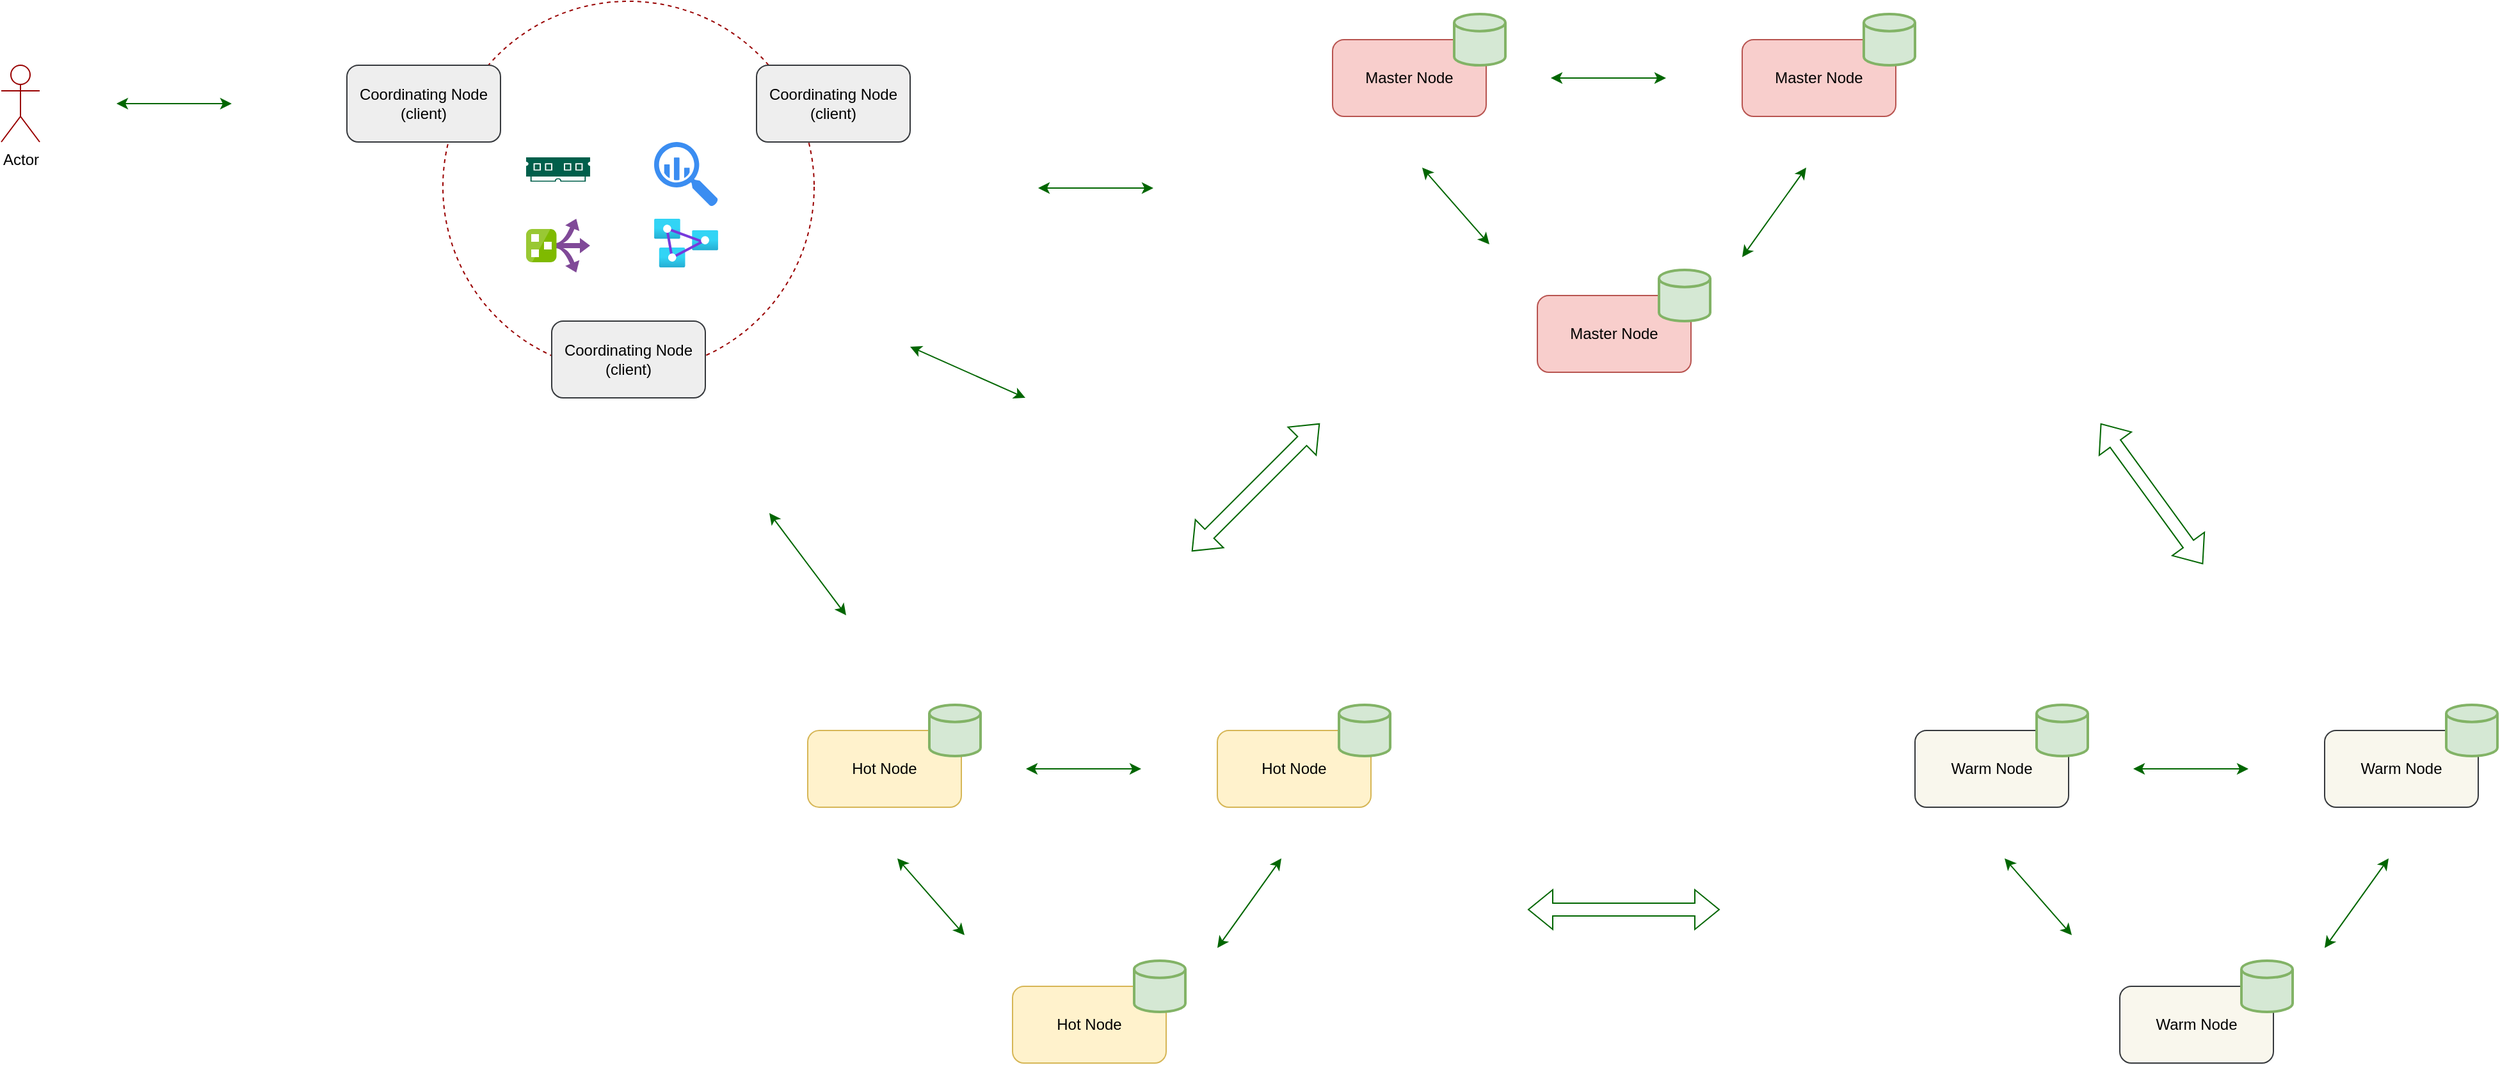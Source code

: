 <mxfile version="20.8.23" type="github">
  <diagram name="Page-1" id="OWeuh5Rih9QYdeYNk9eg">
    <mxGraphModel dx="2597" dy="1131" grid="1" gridSize="10" guides="1" tooltips="1" connect="1" arrows="1" fold="1" page="1" pageScale="1" pageWidth="850" pageHeight="1100" math="0" shadow="0">
      <root>
        <mxCell id="0" />
        <mxCell id="1" parent="0" />
        <mxCell id="lQsMLo7POFfHN_5h0St5-64" value="" style="ellipse;whiteSpace=wrap;html=1;aspect=fixed;dashed=1;strokeColor=#990000;" vertex="1" parent="1">
          <mxGeometry x="-465" y="160" width="290" height="290" as="geometry" />
        </mxCell>
        <mxCell id="lQsMLo7POFfHN_5h0St5-43" value="" style="endArrow=classic;startArrow=classic;html=1;rounded=0;strokeColor=#006600;" edge="1" parent="1">
          <mxGeometry width="50" height="50" relative="1" as="geometry">
            <mxPoint x="400.5" y="220" as="sourcePoint" />
            <mxPoint x="490.5" y="220" as="targetPoint" />
          </mxGeometry>
        </mxCell>
        <mxCell id="lQsMLo7POFfHN_5h0St5-44" value="" style="endArrow=classic;startArrow=classic;html=1;rounded=0;strokeColor=#006600;" edge="1" parent="1">
          <mxGeometry width="50" height="50" relative="1" as="geometry">
            <mxPoint x="300" y="290" as="sourcePoint" />
            <mxPoint x="352.5" y="350" as="targetPoint" />
          </mxGeometry>
        </mxCell>
        <mxCell id="lQsMLo7POFfHN_5h0St5-45" value="" style="endArrow=classic;startArrow=classic;html=1;rounded=0;strokeColor=#006600;" edge="1" parent="1">
          <mxGeometry width="50" height="50" relative="1" as="geometry">
            <mxPoint x="550" y="360" as="sourcePoint" />
            <mxPoint x="600" y="290" as="targetPoint" />
          </mxGeometry>
        </mxCell>
        <mxCell id="lQsMLo7POFfHN_5h0St5-46" value="" style="shape=image;html=1;verticalAlign=top;verticalLabelPosition=bottom;labelBackgroundColor=#ffffff;imageAspect=0;aspect=fixed;image=https://cdn3.iconfinder.com/data/icons/arrows-set-12/512/reset-128.png" vertex="1" parent="1">
          <mxGeometry x="421" y="270" width="73" height="73" as="geometry" />
        </mxCell>
        <mxCell id="lQsMLo7POFfHN_5h0St5-35" value="Master Node" style="rounded=1;whiteSpace=wrap;html=1;fillColor=#f8cecc;strokeColor=#b85450;" vertex="1" parent="1">
          <mxGeometry x="230" y="190" width="120" height="60" as="geometry" />
        </mxCell>
        <mxCell id="lQsMLo7POFfHN_5h0St5-36" value="" style="strokeWidth=2;html=1;shape=mxgraph.flowchart.database;whiteSpace=wrap;fillColor=#d5e8d4;strokeColor=#82b366;" vertex="1" parent="1">
          <mxGeometry x="325" y="170" width="40" height="40" as="geometry" />
        </mxCell>
        <mxCell id="lQsMLo7POFfHN_5h0St5-41" value="Master Node" style="rounded=1;whiteSpace=wrap;html=1;fillColor=#f8cecc;strokeColor=#b85450;" vertex="1" parent="1">
          <mxGeometry x="550" y="190" width="120" height="60" as="geometry" />
        </mxCell>
        <mxCell id="lQsMLo7POFfHN_5h0St5-42" value="" style="strokeWidth=2;html=1;shape=mxgraph.flowchart.database;whiteSpace=wrap;fillColor=#d5e8d4;strokeColor=#82b366;" vertex="1" parent="1">
          <mxGeometry x="645" y="170" width="40" height="40" as="geometry" />
        </mxCell>
        <mxCell id="lQsMLo7POFfHN_5h0St5-38" value="Master Node" style="rounded=1;whiteSpace=wrap;html=1;fillColor=#f8cecc;strokeColor=#b85450;" vertex="1" parent="1">
          <mxGeometry x="390" y="390" width="120" height="60" as="geometry" />
        </mxCell>
        <mxCell id="lQsMLo7POFfHN_5h0St5-39" value="" style="strokeWidth=2;html=1;shape=mxgraph.flowchart.database;whiteSpace=wrap;fillColor=#d5e8d4;strokeColor=#82b366;" vertex="1" parent="1">
          <mxGeometry x="485" y="370" width="40" height="40" as="geometry" />
        </mxCell>
        <mxCell id="lQsMLo7POFfHN_5h0St5-14" value="" style="endArrow=classic;startArrow=classic;html=1;rounded=0;strokeColor=#006600;" edge="1" parent="1">
          <mxGeometry width="50" height="50" relative="1" as="geometry">
            <mxPoint x="-9.5" y="760" as="sourcePoint" />
            <mxPoint x="80.5" y="760" as="targetPoint" />
          </mxGeometry>
        </mxCell>
        <mxCell id="lQsMLo7POFfHN_5h0St5-15" value="" style="endArrow=classic;startArrow=classic;html=1;rounded=0;strokeColor=#006600;" edge="1" parent="1">
          <mxGeometry width="50" height="50" relative="1" as="geometry">
            <mxPoint x="-110" y="830" as="sourcePoint" />
            <mxPoint x="-57.5" y="890" as="targetPoint" />
          </mxGeometry>
        </mxCell>
        <mxCell id="lQsMLo7POFfHN_5h0St5-16" value="" style="endArrow=classic;startArrow=classic;html=1;rounded=0;strokeColor=#006600;" edge="1" parent="1">
          <mxGeometry width="50" height="50" relative="1" as="geometry">
            <mxPoint x="140" y="900" as="sourcePoint" />
            <mxPoint x="190" y="830" as="targetPoint" />
          </mxGeometry>
        </mxCell>
        <mxCell id="lQsMLo7POFfHN_5h0St5-17" value="" style="shape=image;html=1;verticalAlign=top;verticalLabelPosition=bottom;labelBackgroundColor=#ffffff;imageAspect=0;aspect=fixed;image=https://cdn3.iconfinder.com/data/icons/arrows-set-12/512/reset-128.png;container=0;" vertex="1" parent="1">
          <mxGeometry x="11" y="810" width="73" height="73" as="geometry" />
        </mxCell>
        <mxCell id="lQsMLo7POFfHN_5h0St5-1" value="Hot Node" style="rounded=1;whiteSpace=wrap;html=1;fillColor=#fff2cc;strokeColor=#d6b656;container=0;" vertex="1" parent="1">
          <mxGeometry x="-180" y="730" width="120" height="60" as="geometry" />
        </mxCell>
        <mxCell id="lQsMLo7POFfHN_5h0St5-6" value="" style="strokeWidth=2;html=1;shape=mxgraph.flowchart.database;whiteSpace=wrap;fillColor=#d5e8d4;strokeColor=#82b366;container=0;" vertex="1" parent="1">
          <mxGeometry x="-85" y="710" width="40" height="40" as="geometry" />
        </mxCell>
        <mxCell id="lQsMLo7POFfHN_5h0St5-9" value="Hot Node" style="rounded=1;whiteSpace=wrap;html=1;fillColor=#fff2cc;strokeColor=#d6b656;container=0;" vertex="1" parent="1">
          <mxGeometry x="-20" y="930" width="120" height="60" as="geometry" />
        </mxCell>
        <mxCell id="lQsMLo7POFfHN_5h0St5-10" value="" style="strokeWidth=2;html=1;shape=mxgraph.flowchart.database;whiteSpace=wrap;fillColor=#d5e8d4;strokeColor=#82b366;container=0;" vertex="1" parent="1">
          <mxGeometry x="75" y="910" width="40" height="40" as="geometry" />
        </mxCell>
        <mxCell id="lQsMLo7POFfHN_5h0St5-12" value="Hot Node" style="rounded=1;whiteSpace=wrap;html=1;fillColor=#fff2cc;strokeColor=#d6b656;container=0;" vertex="1" parent="1">
          <mxGeometry x="140" y="730" width="120" height="60" as="geometry" />
        </mxCell>
        <mxCell id="lQsMLo7POFfHN_5h0St5-13" value="" style="strokeWidth=2;html=1;shape=mxgraph.flowchart.database;whiteSpace=wrap;fillColor=#d5e8d4;strokeColor=#82b366;container=0;" vertex="1" parent="1">
          <mxGeometry x="235" y="710" width="40" height="40" as="geometry" />
        </mxCell>
        <mxCell id="lQsMLo7POFfHN_5h0St5-29" value="" style="endArrow=classic;startArrow=classic;html=1;rounded=0;strokeColor=#006600;" edge="1" parent="1">
          <mxGeometry width="50" height="50" relative="1" as="geometry">
            <mxPoint x="855.5" y="760" as="sourcePoint" />
            <mxPoint x="945.5" y="760" as="targetPoint" />
          </mxGeometry>
        </mxCell>
        <mxCell id="lQsMLo7POFfHN_5h0St5-30" value="" style="endArrow=classic;startArrow=classic;html=1;rounded=0;strokeColor=#006600;" edge="1" parent="1">
          <mxGeometry width="50" height="50" relative="1" as="geometry">
            <mxPoint x="755" y="830" as="sourcePoint" />
            <mxPoint x="807.5" y="890" as="targetPoint" />
          </mxGeometry>
        </mxCell>
        <mxCell id="lQsMLo7POFfHN_5h0St5-31" value="" style="endArrow=classic;startArrow=classic;html=1;rounded=0;strokeColor=#006600;" edge="1" parent="1">
          <mxGeometry width="50" height="50" relative="1" as="geometry">
            <mxPoint x="1005" y="900" as="sourcePoint" />
            <mxPoint x="1055" y="830" as="targetPoint" />
          </mxGeometry>
        </mxCell>
        <mxCell id="lQsMLo7POFfHN_5h0St5-32" value="" style="shape=image;html=1;verticalAlign=top;verticalLabelPosition=bottom;labelBackgroundColor=#ffffff;imageAspect=0;aspect=fixed;image=https://cdn3.iconfinder.com/data/icons/arrows-set-12/512/reset-128.png;container=0;" vertex="1" parent="1">
          <mxGeometry x="876" y="810" width="73" height="73" as="geometry" />
        </mxCell>
        <mxCell id="lQsMLo7POFfHN_5h0St5-21" value="Warm Node" style="rounded=1;whiteSpace=wrap;html=1;fillColor=#f9f7ed;strokeColor=#36393d;container=0;" vertex="1" parent="1">
          <mxGeometry x="685" y="730" width="120" height="60" as="geometry" />
        </mxCell>
        <mxCell id="lQsMLo7POFfHN_5h0St5-22" value="" style="strokeWidth=2;html=1;shape=mxgraph.flowchart.database;whiteSpace=wrap;fillColor=#d5e8d4;strokeColor=#82b366;container=0;" vertex="1" parent="1">
          <mxGeometry x="780" y="710" width="40" height="40" as="geometry" />
        </mxCell>
        <mxCell id="lQsMLo7POFfHN_5h0St5-24" value="Warm Node" style="rounded=1;whiteSpace=wrap;html=1;fillColor=#f9f7ed;strokeColor=#36393d;container=0;" vertex="1" parent="1">
          <mxGeometry x="845" y="930" width="120" height="60" as="geometry" />
        </mxCell>
        <mxCell id="lQsMLo7POFfHN_5h0St5-25" value="" style="strokeWidth=2;html=1;shape=mxgraph.flowchart.database;whiteSpace=wrap;fillColor=#d5e8d4;strokeColor=#82b366;container=0;" vertex="1" parent="1">
          <mxGeometry x="940" y="910" width="40" height="40" as="geometry" />
        </mxCell>
        <mxCell id="lQsMLo7POFfHN_5h0St5-27" value="Warm Node" style="rounded=1;whiteSpace=wrap;html=1;fillColor=#f9f7ed;strokeColor=#36393d;container=0;" vertex="1" parent="1">
          <mxGeometry x="1005" y="730" width="120" height="60" as="geometry" />
        </mxCell>
        <mxCell id="lQsMLo7POFfHN_5h0St5-28" value="" style="strokeWidth=2;html=1;shape=mxgraph.flowchart.database;whiteSpace=wrap;fillColor=#d5e8d4;strokeColor=#82b366;container=0;" vertex="1" parent="1">
          <mxGeometry x="1100" y="710" width="40" height="40" as="geometry" />
        </mxCell>
        <mxCell id="lQsMLo7POFfHN_5h0St5-47" value="" style="shape=flexArrow;endArrow=classic;startArrow=classic;html=1;rounded=0;strokeColor=#006600;" edge="1" parent="1">
          <mxGeometry width="100" height="100" relative="1" as="geometry">
            <mxPoint x="120" y="590" as="sourcePoint" />
            <mxPoint x="220" y="490" as="targetPoint" />
          </mxGeometry>
        </mxCell>
        <mxCell id="lQsMLo7POFfHN_5h0St5-48" value="" style="shape=flexArrow;endArrow=classic;startArrow=classic;html=1;rounded=0;strokeColor=#006600;" edge="1" parent="1">
          <mxGeometry width="100" height="100" relative="1" as="geometry">
            <mxPoint x="382.5" y="870" as="sourcePoint" />
            <mxPoint x="532.5" y="870" as="targetPoint" />
          </mxGeometry>
        </mxCell>
        <mxCell id="lQsMLo7POFfHN_5h0St5-49" value="" style="shape=flexArrow;endArrow=classic;startArrow=classic;html=1;rounded=0;strokeColor=#006600;" edge="1" parent="1">
          <mxGeometry width="100" height="100" relative="1" as="geometry">
            <mxPoint x="830" y="490" as="sourcePoint" />
            <mxPoint x="910" y="600" as="targetPoint" />
          </mxGeometry>
        </mxCell>
        <mxCell id="lQsMLo7POFfHN_5h0St5-54" value="Coordinating Node&lt;br&gt;(client)" style="rounded=1;whiteSpace=wrap;html=1;fillColor=#eeeeee;strokeColor=#36393d;" vertex="1" parent="1">
          <mxGeometry x="-540" y="210" width="120" height="60" as="geometry" />
        </mxCell>
        <mxCell id="lQsMLo7POFfHN_5h0St5-56" value="Coordinating&amp;nbsp;Node&lt;br&gt;(client)" style="rounded=1;whiteSpace=wrap;html=1;fillColor=#eeeeee;strokeColor=#36393d;" vertex="1" parent="1">
          <mxGeometry x="-220" y="210" width="120" height="60" as="geometry" />
        </mxCell>
        <mxCell id="lQsMLo7POFfHN_5h0St5-58" value="Coordinating&amp;nbsp;Node&lt;br&gt;(client)" style="rounded=1;whiteSpace=wrap;html=1;fillColor=#eeeeee;strokeColor=#36393d;" vertex="1" parent="1">
          <mxGeometry x="-380" y="410" width="120" height="60" as="geometry" />
        </mxCell>
        <mxCell id="lQsMLo7POFfHN_5h0St5-60" value="" style="sketch=0;html=1;aspect=fixed;strokeColor=none;shadow=0;align=center;verticalAlign=top;fillColor=#3B8DF1;shape=mxgraph.gcp2.big_query" vertex="1" parent="1">
          <mxGeometry x="-300" y="270" width="50" height="50.51" as="geometry" />
        </mxCell>
        <mxCell id="lQsMLo7POFfHN_5h0St5-61" value="" style="sketch=0;aspect=fixed;html=1;points=[];align=center;image;fontSize=12;image=img/lib/mscae/Route_Filter.svg;" vertex="1" parent="1">
          <mxGeometry x="-400" y="330" width="50" height="42" as="geometry" />
        </mxCell>
        <mxCell id="lQsMLo7POFfHN_5h0St5-62" value="" style="sketch=0;pointerEvents=1;shadow=0;dashed=0;html=1;strokeColor=none;fillColor=#005F4B;labelPosition=center;verticalLabelPosition=bottom;verticalAlign=top;align=center;outlineConnect=0;shape=mxgraph.veeam2.ram;" vertex="1" parent="1">
          <mxGeometry x="-400" y="282" width="50" height="19" as="geometry" />
        </mxCell>
        <mxCell id="lQsMLo7POFfHN_5h0St5-63" value="" style="aspect=fixed;html=1;points=[];align=center;image;fontSize=12;image=img/lib/azure2/analytics/Analysis_Services.svg;" vertex="1" parent="1">
          <mxGeometry x="-300" y="330" width="50" height="38.1" as="geometry" />
        </mxCell>
        <mxCell id="lQsMLo7POFfHN_5h0St5-65" value="Actor" style="shape=umlActor;verticalLabelPosition=bottom;verticalAlign=top;html=1;outlineConnect=0;strokeColor=#990000;" vertex="1" parent="1">
          <mxGeometry x="-810" y="210" width="30" height="60" as="geometry" />
        </mxCell>
        <mxCell id="lQsMLo7POFfHN_5h0St5-67" value="" style="endArrow=classic;startArrow=classic;html=1;rounded=0;strokeColor=#006600;" edge="1" parent="1">
          <mxGeometry width="50" height="50" relative="1" as="geometry">
            <mxPoint x="-720" y="240" as="sourcePoint" />
            <mxPoint x="-630" y="240" as="targetPoint" />
          </mxGeometry>
        </mxCell>
        <mxCell id="lQsMLo7POFfHN_5h0St5-68" value="" style="endArrow=classic;startArrow=classic;html=1;rounded=0;strokeColor=#006600;" edge="1" parent="1">
          <mxGeometry width="50" height="50" relative="1" as="geometry">
            <mxPoint y="306" as="sourcePoint" />
            <mxPoint x="90" y="306" as="targetPoint" />
          </mxGeometry>
        </mxCell>
        <mxCell id="lQsMLo7POFfHN_5h0St5-69" value="" style="endArrow=classic;startArrow=classic;html=1;rounded=0;strokeColor=#006600;" edge="1" parent="1">
          <mxGeometry width="50" height="50" relative="1" as="geometry">
            <mxPoint x="-210" y="560" as="sourcePoint" />
            <mxPoint x="-150" y="640" as="targetPoint" />
          </mxGeometry>
        </mxCell>
        <mxCell id="lQsMLo7POFfHN_5h0St5-70" value="" style="endArrow=classic;startArrow=classic;html=1;rounded=0;strokeColor=#006600;" edge="1" parent="1">
          <mxGeometry width="50" height="50" relative="1" as="geometry">
            <mxPoint x="-100" y="430" as="sourcePoint" />
            <mxPoint x="-10" y="470" as="targetPoint" />
          </mxGeometry>
        </mxCell>
      </root>
    </mxGraphModel>
  </diagram>
</mxfile>

